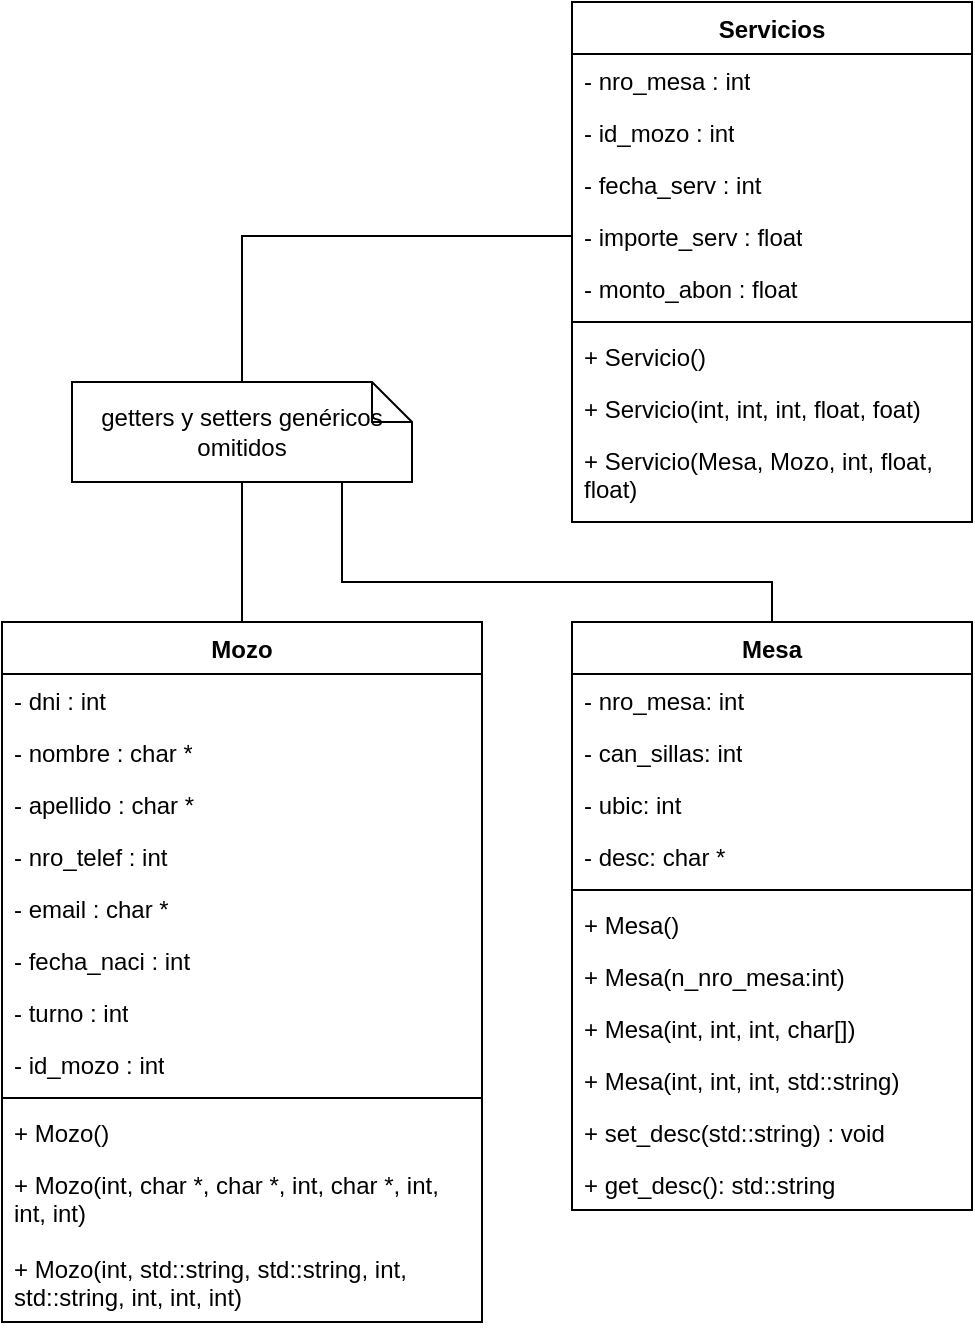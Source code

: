 <mxfile version="27.0.6">
  <diagram id="C5RBs43oDa-KdzZeNtuy" name="Page-1">
    <mxGraphModel dx="1385" dy="798" grid="1" gridSize="10" guides="1" tooltips="1" connect="1" arrows="1" fold="1" page="1" pageScale="1" pageWidth="827" pageHeight="1169" math="0" shadow="0">
      <root>
        <mxCell id="WIyWlLk6GJQsqaUBKTNV-0" />
        <mxCell id="WIyWlLk6GJQsqaUBKTNV-1" parent="WIyWlLk6GJQsqaUBKTNV-0" />
        <mxCell id="6eRX1Ib8_wsgTUHaT6mm-4" value="Mesa" style="swimlane;fontStyle=1;align=center;verticalAlign=top;childLayout=stackLayout;horizontal=1;startSize=26;horizontalStack=0;resizeParent=1;resizeParentMax=0;resizeLast=0;collapsible=1;marginBottom=0;whiteSpace=wrap;html=1;" parent="WIyWlLk6GJQsqaUBKTNV-1" vertex="1">
          <mxGeometry x="445" y="390" width="200" height="294" as="geometry" />
        </mxCell>
        <mxCell id="6eRX1Ib8_wsgTUHaT6mm-5" value="- nro_mesa: int" style="text;strokeColor=none;fillColor=none;align=left;verticalAlign=top;spacingLeft=4;spacingRight=4;overflow=hidden;rotatable=0;points=[[0,0.5],[1,0.5]];portConstraint=eastwest;whiteSpace=wrap;html=1;" parent="6eRX1Ib8_wsgTUHaT6mm-4" vertex="1">
          <mxGeometry y="26" width="200" height="26" as="geometry" />
        </mxCell>
        <mxCell id="6eRX1Ib8_wsgTUHaT6mm-8" value="- can_sillas: int" style="text;strokeColor=none;fillColor=none;align=left;verticalAlign=top;spacingLeft=4;spacingRight=4;overflow=hidden;rotatable=0;points=[[0,0.5],[1,0.5]];portConstraint=eastwest;whiteSpace=wrap;html=1;" parent="6eRX1Ib8_wsgTUHaT6mm-4" vertex="1">
          <mxGeometry y="52" width="200" height="26" as="geometry" />
        </mxCell>
        <mxCell id="6eRX1Ib8_wsgTUHaT6mm-9" value="- ubic: int" style="text;strokeColor=none;fillColor=none;align=left;verticalAlign=top;spacingLeft=4;spacingRight=4;overflow=hidden;rotatable=0;points=[[0,0.5],[1,0.5]];portConstraint=eastwest;whiteSpace=wrap;html=1;" parent="6eRX1Ib8_wsgTUHaT6mm-4" vertex="1">
          <mxGeometry y="78" width="200" height="26" as="geometry" />
        </mxCell>
        <mxCell id="6eRX1Ib8_wsgTUHaT6mm-10" value="- desc: char *" style="text;strokeColor=none;fillColor=none;align=left;verticalAlign=top;spacingLeft=4;spacingRight=4;overflow=hidden;rotatable=0;points=[[0,0.5],[1,0.5]];portConstraint=eastwest;whiteSpace=wrap;html=1;" parent="6eRX1Ib8_wsgTUHaT6mm-4" vertex="1">
          <mxGeometry y="104" width="200" height="26" as="geometry" />
        </mxCell>
        <mxCell id="6eRX1Ib8_wsgTUHaT6mm-6" value="" style="line;strokeWidth=1;fillColor=none;align=left;verticalAlign=middle;spacingTop=-1;spacingLeft=3;spacingRight=3;rotatable=0;labelPosition=right;points=[];portConstraint=eastwest;strokeColor=inherit;" parent="6eRX1Ib8_wsgTUHaT6mm-4" vertex="1">
          <mxGeometry y="130" width="200" height="8" as="geometry" />
        </mxCell>
        <mxCell id="6eRX1Ib8_wsgTUHaT6mm-11" value="+ Mesa()" style="text;strokeColor=none;fillColor=none;align=left;verticalAlign=top;spacingLeft=4;spacingRight=4;overflow=hidden;rotatable=0;points=[[0,0.5],[1,0.5]];portConstraint=eastwest;whiteSpace=wrap;html=1;" parent="6eRX1Ib8_wsgTUHaT6mm-4" vertex="1">
          <mxGeometry y="138" width="200" height="26" as="geometry" />
        </mxCell>
        <mxCell id="ePLijicrCCfvKew2fzSt-21" value="+ Mesa(n_nro_mesa:int)" style="text;strokeColor=none;fillColor=none;align=left;verticalAlign=top;spacingLeft=4;spacingRight=4;overflow=hidden;rotatable=0;points=[[0,0.5],[1,0.5]];portConstraint=eastwest;whiteSpace=wrap;html=1;" parent="6eRX1Ib8_wsgTUHaT6mm-4" vertex="1">
          <mxGeometry y="164" width="200" height="26" as="geometry" />
        </mxCell>
        <mxCell id="6eRX1Ib8_wsgTUHaT6mm-12" value="+ Mesa(int, int, int, char[])" style="text;strokeColor=none;fillColor=none;align=left;verticalAlign=top;spacingLeft=4;spacingRight=4;overflow=hidden;rotatable=0;points=[[0,0.5],[1,0.5]];portConstraint=eastwest;whiteSpace=wrap;html=1;" parent="6eRX1Ib8_wsgTUHaT6mm-4" vertex="1">
          <mxGeometry y="190" width="200" height="26" as="geometry" />
        </mxCell>
        <mxCell id="6eRX1Ib8_wsgTUHaT6mm-7" value="+ Mesa(int, int, int, std::string)" style="text;strokeColor=none;fillColor=none;align=left;verticalAlign=top;spacingLeft=4;spacingRight=4;overflow=hidden;rotatable=0;points=[[0,0.5],[1,0.5]];portConstraint=eastwest;whiteSpace=wrap;html=1;" parent="6eRX1Ib8_wsgTUHaT6mm-4" vertex="1">
          <mxGeometry y="216" width="200" height="26" as="geometry" />
        </mxCell>
        <mxCell id="ePLijicrCCfvKew2fzSt-29" value="+ set_desc(std::string) : void" style="text;strokeColor=none;fillColor=none;align=left;verticalAlign=top;spacingLeft=4;spacingRight=4;overflow=hidden;rotatable=0;points=[[0,0.5],[1,0.5]];portConstraint=eastwest;whiteSpace=wrap;html=1;" parent="6eRX1Ib8_wsgTUHaT6mm-4" vertex="1">
          <mxGeometry y="242" width="200" height="26" as="geometry" />
        </mxCell>
        <mxCell id="ePLijicrCCfvKew2fzSt-28" value="+ get_desc(): std::string" style="text;strokeColor=none;fillColor=none;align=left;verticalAlign=top;spacingLeft=4;spacingRight=4;overflow=hidden;rotatable=0;points=[[0,0.5],[1,0.5]];portConstraint=eastwest;whiteSpace=wrap;html=1;" parent="6eRX1Ib8_wsgTUHaT6mm-4" vertex="1">
          <mxGeometry y="268" width="200" height="26" as="geometry" />
        </mxCell>
        <mxCell id="6eRX1Ib8_wsgTUHaT6mm-15" style="edgeStyle=orthogonalEdgeStyle;rounded=0;orthogonalLoop=1;jettySize=auto;html=1;entryX=0.5;entryY=0;entryDx=0;entryDy=0;endArrow=none;startFill=0;" parent="WIyWlLk6GJQsqaUBKTNV-1" source="6eRX1Ib8_wsgTUHaT6mm-14" target="6eRX1Ib8_wsgTUHaT6mm-4" edge="1">
          <mxGeometry relative="1" as="geometry">
            <Array as="points">
              <mxPoint x="330" y="370" />
              <mxPoint x="545" y="370" />
            </Array>
          </mxGeometry>
        </mxCell>
        <mxCell id="ePLijicrCCfvKew2fzSt-9" style="edgeStyle=orthogonalEdgeStyle;rounded=0;orthogonalLoop=1;jettySize=auto;html=1;entryX=0;entryY=0.5;entryDx=0;entryDy=0;endArrow=none;startFill=0;" parent="WIyWlLk6GJQsqaUBKTNV-1" source="6eRX1Ib8_wsgTUHaT6mm-14" target="ePLijicrCCfvKew2fzSt-6" edge="1">
          <mxGeometry relative="1" as="geometry" />
        </mxCell>
        <mxCell id="ePLijicrCCfvKew2fzSt-23" style="edgeStyle=orthogonalEdgeStyle;rounded=0;orthogonalLoop=1;jettySize=auto;html=1;entryX=0.5;entryY=0;entryDx=0;entryDy=0;endArrow=none;startFill=0;" parent="WIyWlLk6GJQsqaUBKTNV-1" source="6eRX1Ib8_wsgTUHaT6mm-14" target="ePLijicrCCfvKew2fzSt-10" edge="1">
          <mxGeometry relative="1" as="geometry" />
        </mxCell>
        <mxCell id="6eRX1Ib8_wsgTUHaT6mm-14" value="getters y setters genéricos omitidos" style="shape=note;size=20;whiteSpace=wrap;html=1;" parent="WIyWlLk6GJQsqaUBKTNV-1" vertex="1">
          <mxGeometry x="195" y="270" width="170" height="50" as="geometry" />
        </mxCell>
        <mxCell id="ePLijicrCCfvKew2fzSt-0" value="Servicios" style="swimlane;fontStyle=1;align=center;verticalAlign=top;childLayout=stackLayout;horizontal=1;startSize=26;horizontalStack=0;resizeParent=1;resizeParentMax=0;resizeLast=0;collapsible=1;marginBottom=0;whiteSpace=wrap;html=1;" parent="WIyWlLk6GJQsqaUBKTNV-1" vertex="1">
          <mxGeometry x="445" y="80" width="200" height="260" as="geometry" />
        </mxCell>
        <mxCell id="ePLijicrCCfvKew2fzSt-1" value="- nro_mesa : int" style="text;strokeColor=none;fillColor=none;align=left;verticalAlign=top;spacingLeft=4;spacingRight=4;overflow=hidden;rotatable=0;points=[[0,0.5],[1,0.5]];portConstraint=eastwest;whiteSpace=wrap;html=1;" parent="ePLijicrCCfvKew2fzSt-0" vertex="1">
          <mxGeometry y="26" width="200" height="26" as="geometry" />
        </mxCell>
        <mxCell id="ePLijicrCCfvKew2fzSt-4" value="- id_mozo : int" style="text;strokeColor=none;fillColor=none;align=left;verticalAlign=top;spacingLeft=4;spacingRight=4;overflow=hidden;rotatable=0;points=[[0,0.5],[1,0.5]];portConstraint=eastwest;whiteSpace=wrap;html=1;" parent="ePLijicrCCfvKew2fzSt-0" vertex="1">
          <mxGeometry y="52" width="200" height="26" as="geometry" />
        </mxCell>
        <mxCell id="ePLijicrCCfvKew2fzSt-5" value="- fecha_serv : int" style="text;strokeColor=none;fillColor=none;align=left;verticalAlign=top;spacingLeft=4;spacingRight=4;overflow=hidden;rotatable=0;points=[[0,0.5],[1,0.5]];portConstraint=eastwest;whiteSpace=wrap;html=1;" parent="ePLijicrCCfvKew2fzSt-0" vertex="1">
          <mxGeometry y="78" width="200" height="26" as="geometry" />
        </mxCell>
        <mxCell id="ePLijicrCCfvKew2fzSt-6" value="- importe_serv : float" style="text;strokeColor=none;fillColor=none;align=left;verticalAlign=top;spacingLeft=4;spacingRight=4;overflow=hidden;rotatable=0;points=[[0,0.5],[1,0.5]];portConstraint=eastwest;whiteSpace=wrap;html=1;" parent="ePLijicrCCfvKew2fzSt-0" vertex="1">
          <mxGeometry y="104" width="200" height="26" as="geometry" />
        </mxCell>
        <mxCell id="ePLijicrCCfvKew2fzSt-7" value="- monto_abon : float" style="text;strokeColor=none;fillColor=none;align=left;verticalAlign=top;spacingLeft=4;spacingRight=4;overflow=hidden;rotatable=0;points=[[0,0.5],[1,0.5]];portConstraint=eastwest;whiteSpace=wrap;html=1;" parent="ePLijicrCCfvKew2fzSt-0" vertex="1">
          <mxGeometry y="130" width="200" height="26" as="geometry" />
        </mxCell>
        <mxCell id="ePLijicrCCfvKew2fzSt-2" value="" style="line;strokeWidth=1;fillColor=none;align=left;verticalAlign=middle;spacingTop=-1;spacingLeft=3;spacingRight=3;rotatable=0;labelPosition=right;points=[];portConstraint=eastwest;strokeColor=inherit;" parent="ePLijicrCCfvKew2fzSt-0" vertex="1">
          <mxGeometry y="156" width="200" height="8" as="geometry" />
        </mxCell>
        <mxCell id="ePLijicrCCfvKew2fzSt-3" value="+ Servicio()" style="text;strokeColor=none;fillColor=none;align=left;verticalAlign=top;spacingLeft=4;spacingRight=4;overflow=hidden;rotatable=0;points=[[0,0.5],[1,0.5]];portConstraint=eastwest;whiteSpace=wrap;html=1;" parent="ePLijicrCCfvKew2fzSt-0" vertex="1">
          <mxGeometry y="164" width="200" height="26" as="geometry" />
        </mxCell>
        <mxCell id="ePLijicrCCfvKew2fzSt-8" value="+ Servicio(int, int, int, float, foat)" style="text;strokeColor=none;fillColor=none;align=left;verticalAlign=top;spacingLeft=4;spacingRight=4;overflow=hidden;rotatable=0;points=[[0,0.5],[1,0.5]];portConstraint=eastwest;whiteSpace=wrap;html=1;" parent="ePLijicrCCfvKew2fzSt-0" vertex="1">
          <mxGeometry y="190" width="200" height="26" as="geometry" />
        </mxCell>
        <mxCell id="ePLijicrCCfvKew2fzSt-26" value="+ Servicio(Mesa, Mozo, int, float, float)" style="text;strokeColor=none;fillColor=none;align=left;verticalAlign=top;spacingLeft=4;spacingRight=4;overflow=hidden;rotatable=0;points=[[0,0.5],[1,0.5]];portConstraint=eastwest;whiteSpace=wrap;html=1;" parent="ePLijicrCCfvKew2fzSt-0" vertex="1">
          <mxGeometry y="216" width="200" height="44" as="geometry" />
        </mxCell>
        <mxCell id="ePLijicrCCfvKew2fzSt-10" value="Mozo" style="swimlane;fontStyle=1;align=center;verticalAlign=top;childLayout=stackLayout;horizontal=1;startSize=26;horizontalStack=0;resizeParent=1;resizeParentMax=0;resizeLast=0;collapsible=1;marginBottom=0;whiteSpace=wrap;html=1;" parent="WIyWlLk6GJQsqaUBKTNV-1" vertex="1">
          <mxGeometry x="160" y="390" width="240" height="350" as="geometry" />
        </mxCell>
        <mxCell id="ePLijicrCCfvKew2fzSt-11" value="- dni : int" style="text;strokeColor=none;fillColor=none;align=left;verticalAlign=top;spacingLeft=4;spacingRight=4;overflow=hidden;rotatable=0;points=[[0,0.5],[1,0.5]];portConstraint=eastwest;whiteSpace=wrap;html=1;" parent="ePLijicrCCfvKew2fzSt-10" vertex="1">
          <mxGeometry y="26" width="240" height="26" as="geometry" />
        </mxCell>
        <mxCell id="ePLijicrCCfvKew2fzSt-14" value="- nombre : char *" style="text;strokeColor=none;fillColor=none;align=left;verticalAlign=top;spacingLeft=4;spacingRight=4;overflow=hidden;rotatable=0;points=[[0,0.5],[1,0.5]];portConstraint=eastwest;whiteSpace=wrap;html=1;" parent="ePLijicrCCfvKew2fzSt-10" vertex="1">
          <mxGeometry y="52" width="240" height="26" as="geometry" />
        </mxCell>
        <mxCell id="ePLijicrCCfvKew2fzSt-15" value="- apellido : char *" style="text;strokeColor=none;fillColor=none;align=left;verticalAlign=top;spacingLeft=4;spacingRight=4;overflow=hidden;rotatable=0;points=[[0,0.5],[1,0.5]];portConstraint=eastwest;whiteSpace=wrap;html=1;" parent="ePLijicrCCfvKew2fzSt-10" vertex="1">
          <mxGeometry y="78" width="240" height="26" as="geometry" />
        </mxCell>
        <mxCell id="ePLijicrCCfvKew2fzSt-16" value="- nro_telef : int" style="text;strokeColor=none;fillColor=none;align=left;verticalAlign=top;spacingLeft=4;spacingRight=4;overflow=hidden;rotatable=0;points=[[0,0.5],[1,0.5]];portConstraint=eastwest;whiteSpace=wrap;html=1;" parent="ePLijicrCCfvKew2fzSt-10" vertex="1">
          <mxGeometry y="104" width="240" height="26" as="geometry" />
        </mxCell>
        <mxCell id="ePLijicrCCfvKew2fzSt-17" value="- email : char *" style="text;strokeColor=none;fillColor=none;align=left;verticalAlign=top;spacingLeft=4;spacingRight=4;overflow=hidden;rotatable=0;points=[[0,0.5],[1,0.5]];portConstraint=eastwest;whiteSpace=wrap;html=1;" parent="ePLijicrCCfvKew2fzSt-10" vertex="1">
          <mxGeometry y="130" width="240" height="26" as="geometry" />
        </mxCell>
        <mxCell id="ePLijicrCCfvKew2fzSt-18" value="- fecha_naci : int" style="text;strokeColor=none;fillColor=none;align=left;verticalAlign=top;spacingLeft=4;spacingRight=4;overflow=hidden;rotatable=0;points=[[0,0.5],[1,0.5]];portConstraint=eastwest;whiteSpace=wrap;html=1;" parent="ePLijicrCCfvKew2fzSt-10" vertex="1">
          <mxGeometry y="156" width="240" height="26" as="geometry" />
        </mxCell>
        <mxCell id="ePLijicrCCfvKew2fzSt-19" value="- turno : int" style="text;strokeColor=none;fillColor=none;align=left;verticalAlign=top;spacingLeft=4;spacingRight=4;overflow=hidden;rotatable=0;points=[[0,0.5],[1,0.5]];portConstraint=eastwest;whiteSpace=wrap;html=1;" parent="ePLijicrCCfvKew2fzSt-10" vertex="1">
          <mxGeometry y="182" width="240" height="26" as="geometry" />
        </mxCell>
        <mxCell id="ePLijicrCCfvKew2fzSt-20" value="- id_mozo : int" style="text;strokeColor=none;fillColor=none;align=left;verticalAlign=top;spacingLeft=4;spacingRight=4;overflow=hidden;rotatable=0;points=[[0,0.5],[1,0.5]];portConstraint=eastwest;whiteSpace=wrap;html=1;" parent="ePLijicrCCfvKew2fzSt-10" vertex="1">
          <mxGeometry y="208" width="240" height="26" as="geometry" />
        </mxCell>
        <mxCell id="ePLijicrCCfvKew2fzSt-12" value="" style="line;strokeWidth=1;fillColor=none;align=left;verticalAlign=middle;spacingTop=-1;spacingLeft=3;spacingRight=3;rotatable=0;labelPosition=right;points=[];portConstraint=eastwest;strokeColor=inherit;" parent="ePLijicrCCfvKew2fzSt-10" vertex="1">
          <mxGeometry y="234" width="240" height="8" as="geometry" />
        </mxCell>
        <mxCell id="ePLijicrCCfvKew2fzSt-13" value="+ Mozo()" style="text;strokeColor=none;fillColor=none;align=left;verticalAlign=top;spacingLeft=4;spacingRight=4;overflow=hidden;rotatable=0;points=[[0,0.5],[1,0.5]];portConstraint=eastwest;whiteSpace=wrap;html=1;" parent="ePLijicrCCfvKew2fzSt-10" vertex="1">
          <mxGeometry y="242" width="240" height="26" as="geometry" />
        </mxCell>
        <mxCell id="ePLijicrCCfvKew2fzSt-22" value="+ Mozo(int, char *, char *, int, char *, int, int, int)" style="text;strokeColor=none;fillColor=none;align=left;verticalAlign=top;spacingLeft=4;spacingRight=4;overflow=hidden;rotatable=0;points=[[0,0.5],[1,0.5]];portConstraint=eastwest;whiteSpace=wrap;html=1;" parent="ePLijicrCCfvKew2fzSt-10" vertex="1">
          <mxGeometry y="268" width="240" height="42" as="geometry" />
        </mxCell>
        <mxCell id="ePLijicrCCfvKew2fzSt-27" value="+ Mozo(int, std::string, std::string, int, std::string, int, int, int)" style="text;strokeColor=none;fillColor=none;align=left;verticalAlign=top;spacingLeft=4;spacingRight=4;overflow=hidden;rotatable=0;points=[[0,0.5],[1,0.5]];portConstraint=eastwest;whiteSpace=wrap;html=1;" parent="ePLijicrCCfvKew2fzSt-10" vertex="1">
          <mxGeometry y="310" width="240" height="40" as="geometry" />
        </mxCell>
      </root>
    </mxGraphModel>
  </diagram>
</mxfile>
